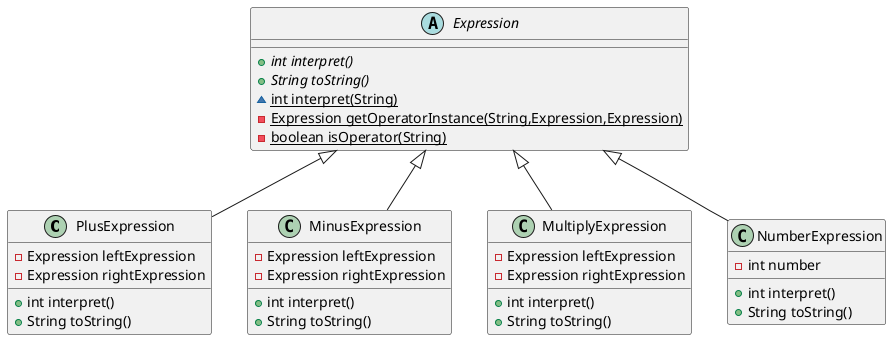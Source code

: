 @startuml
class PlusExpression {
- Expression leftExpression
- Expression rightExpression
+ int interpret()
+ String toString()
}
class MinusExpression {
- Expression leftExpression
- Expression rightExpression
+ int interpret()
+ String toString()
}
class MultiplyExpression {
- Expression leftExpression
- Expression rightExpression
+ int interpret()
+ String toString()
}
class NumberExpression {
- int number
+ int interpret()
+ String toString()
}
abstract class Expression {
+ {abstract}int interpret()
+ {abstract}String toString()
~ {static} int interpret(String)
- {static} Expression getOperatorInstance(String,Expression,Expression)
- {static} boolean isOperator(String)
}


Expression <|-- PlusExpression
Expression <|-- MinusExpression
Expression <|-- MultiplyExpression
Expression <|-- NumberExpression
@enduml